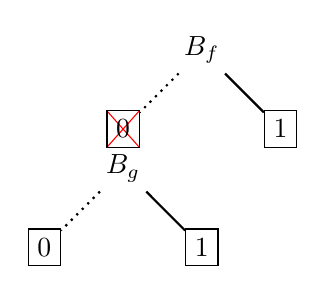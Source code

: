 \begin{tikzpicture}[
var/.style={draw,circle},
term/.style={draw},
line/.style={draw,thick},
zero/.style={line,dotted},
one/.style={line,solid},
%cross/.style={path picture{draw[black] (path picture bounding box.south east) -- (path picture bounding box.north west)}},
cross/.style={path picture={% 
      \draw[black,red]
       (path picture bounding box.north west) -- (path picture bounding box.south east) 
       (path picture bounding box.south west) -- (path picture bounding box.north east);
      }},
]
\node[] (Bf) at (0,0) {$B_f$};
\node[term,cross,term] (f0) at (-1,-1) {$0$};
\node[term] (f1) at (1,-1) {$1$};

\node[] (Bg) at (-1,-1.5) {$B_g$};
\node[term] (g0) at (-2,-2.5) {$0$};
\node[term] (g1) at (0,-2.5) {$1$};

\path[zero]
(Bf) edge (f0)
(Bg) edge (g0)
; \path[one]
(Bf) edge (f1)
(Bg) edge (g1)
;
\end{tikzpicture}